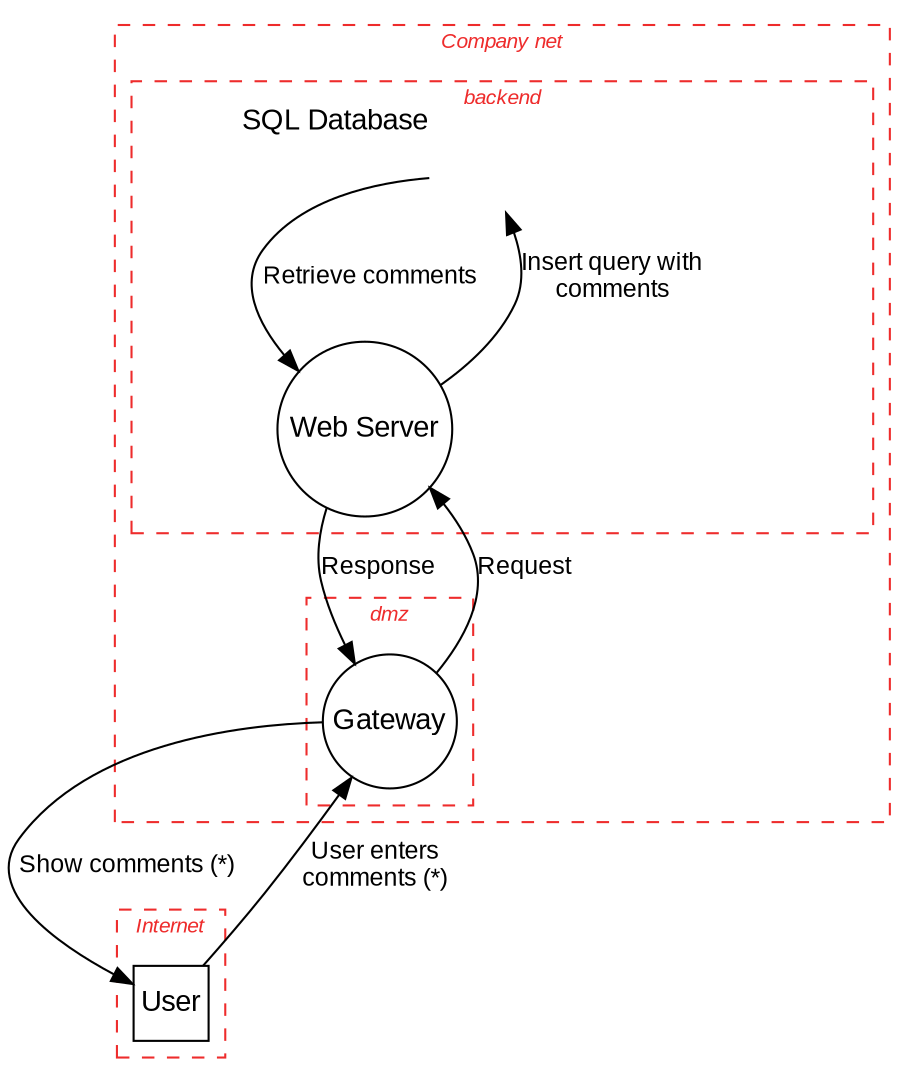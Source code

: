 digraph tm {
    graph [
        fontname = Arial;
        fontsize = 14;
    ]
    node [
        fontname = Arial;
        fontsize = 14;
        rankdir = lr;
    ]
    edge [
        shape = none;
        arrowtail = onormal;
        fontname = Arial;
        fontsize = 12;
    ]
    labelloc = "t";
    fontsize = 20;
    nodesep = 1;

    subgraph cluster_boundary_Companynet_88f2d9c06f {
        graph [
            fontsize = 10;
            fontcolor = firebrick2;
            style = dashed;
            color = firebrick2;
            label = <<i>Company net</i>>;
        ]

        subgraph cluster_boundary_backend_f2eb7a3ff7 {
            graph [
                fontsize = 10;
                fontcolor = firebrick2;
                style = dashed;
                color = firebrick2;
                label = <<i>backend</i>>;
            ]

            datastore_SQLDatabase_0291419f72 [
                shape = none;
                fixedsize = shape;
                image = "INSTALL_PATH/pytm/images/datastore.png";
                imagescale = true;
                color = black;
                fontcolor = black;
                xlabel = "SQL Database";
                label = "";
            ]

            server_WebServer_2c440ebe53 [
                shape = circle;
                color = black;
                fontcolor = black;
                label = "Web Server";
                margin = 0.02;
            ]

        }

        subgraph cluster_boundary_dmz_579e9aae81 {
            graph [
                fontsize = 10;
                fontcolor = firebrick2;
                style = dashed;
                color = firebrick2;
                label = <<i>dmz</i>>;
            ]

            server_Gateway_f8af758679 [
                shape = circle;
                color = black;
                fontcolor = black;
                label = "Gateway";
                margin = 0.02;
            ]

        }

    }

    subgraph cluster_boundary_Internet_acf3059e70 {
        graph [
            fontsize = 10;
            fontcolor = firebrick2;
            style = dashed;
            color = firebrick2;
            label = <<i>Internet</i>>;
        ]

        actor_User_d2006ce1bb [
            shape = square;
            color = black;
            fontcolor = black;
            label = "User";
            margin = 0.02;
        ]

    }

    server_WebServer_2c440ebe53 -> datastore_SQLDatabase_0291419f72 [
        color = black;
        fontcolor = black;
        dir = forward;
        label = "Insert query with\ncomments";
    ]

    server_Gateway_f8af758679 -> server_WebServer_2c440ebe53 [
        color = black;
        fontcolor = black;
        dir = forward;
        label = "Request";
    ]

    server_WebServer_2c440ebe53 -> server_Gateway_f8af758679 [
        color = black;
        fontcolor = black;
        dir = forward;
        label = "Response";
    ]

    datastore_SQLDatabase_0291419f72 -> server_WebServer_2c440ebe53 [
        color = black;
        fontcolor = black;
        dir = forward;
        label = "Retrieve comments";
    ]

    server_Gateway_f8af758679 -> actor_User_d2006ce1bb [
        color = black;
        fontcolor = black;
        dir = forward;
        label = "Show comments (*)";
    ]

    actor_User_d2006ce1bb -> server_Gateway_f8af758679 [
        color = black;
        fontcolor = black;
        dir = forward;
        label = "User enters\ncomments (*)";
    ]

}

